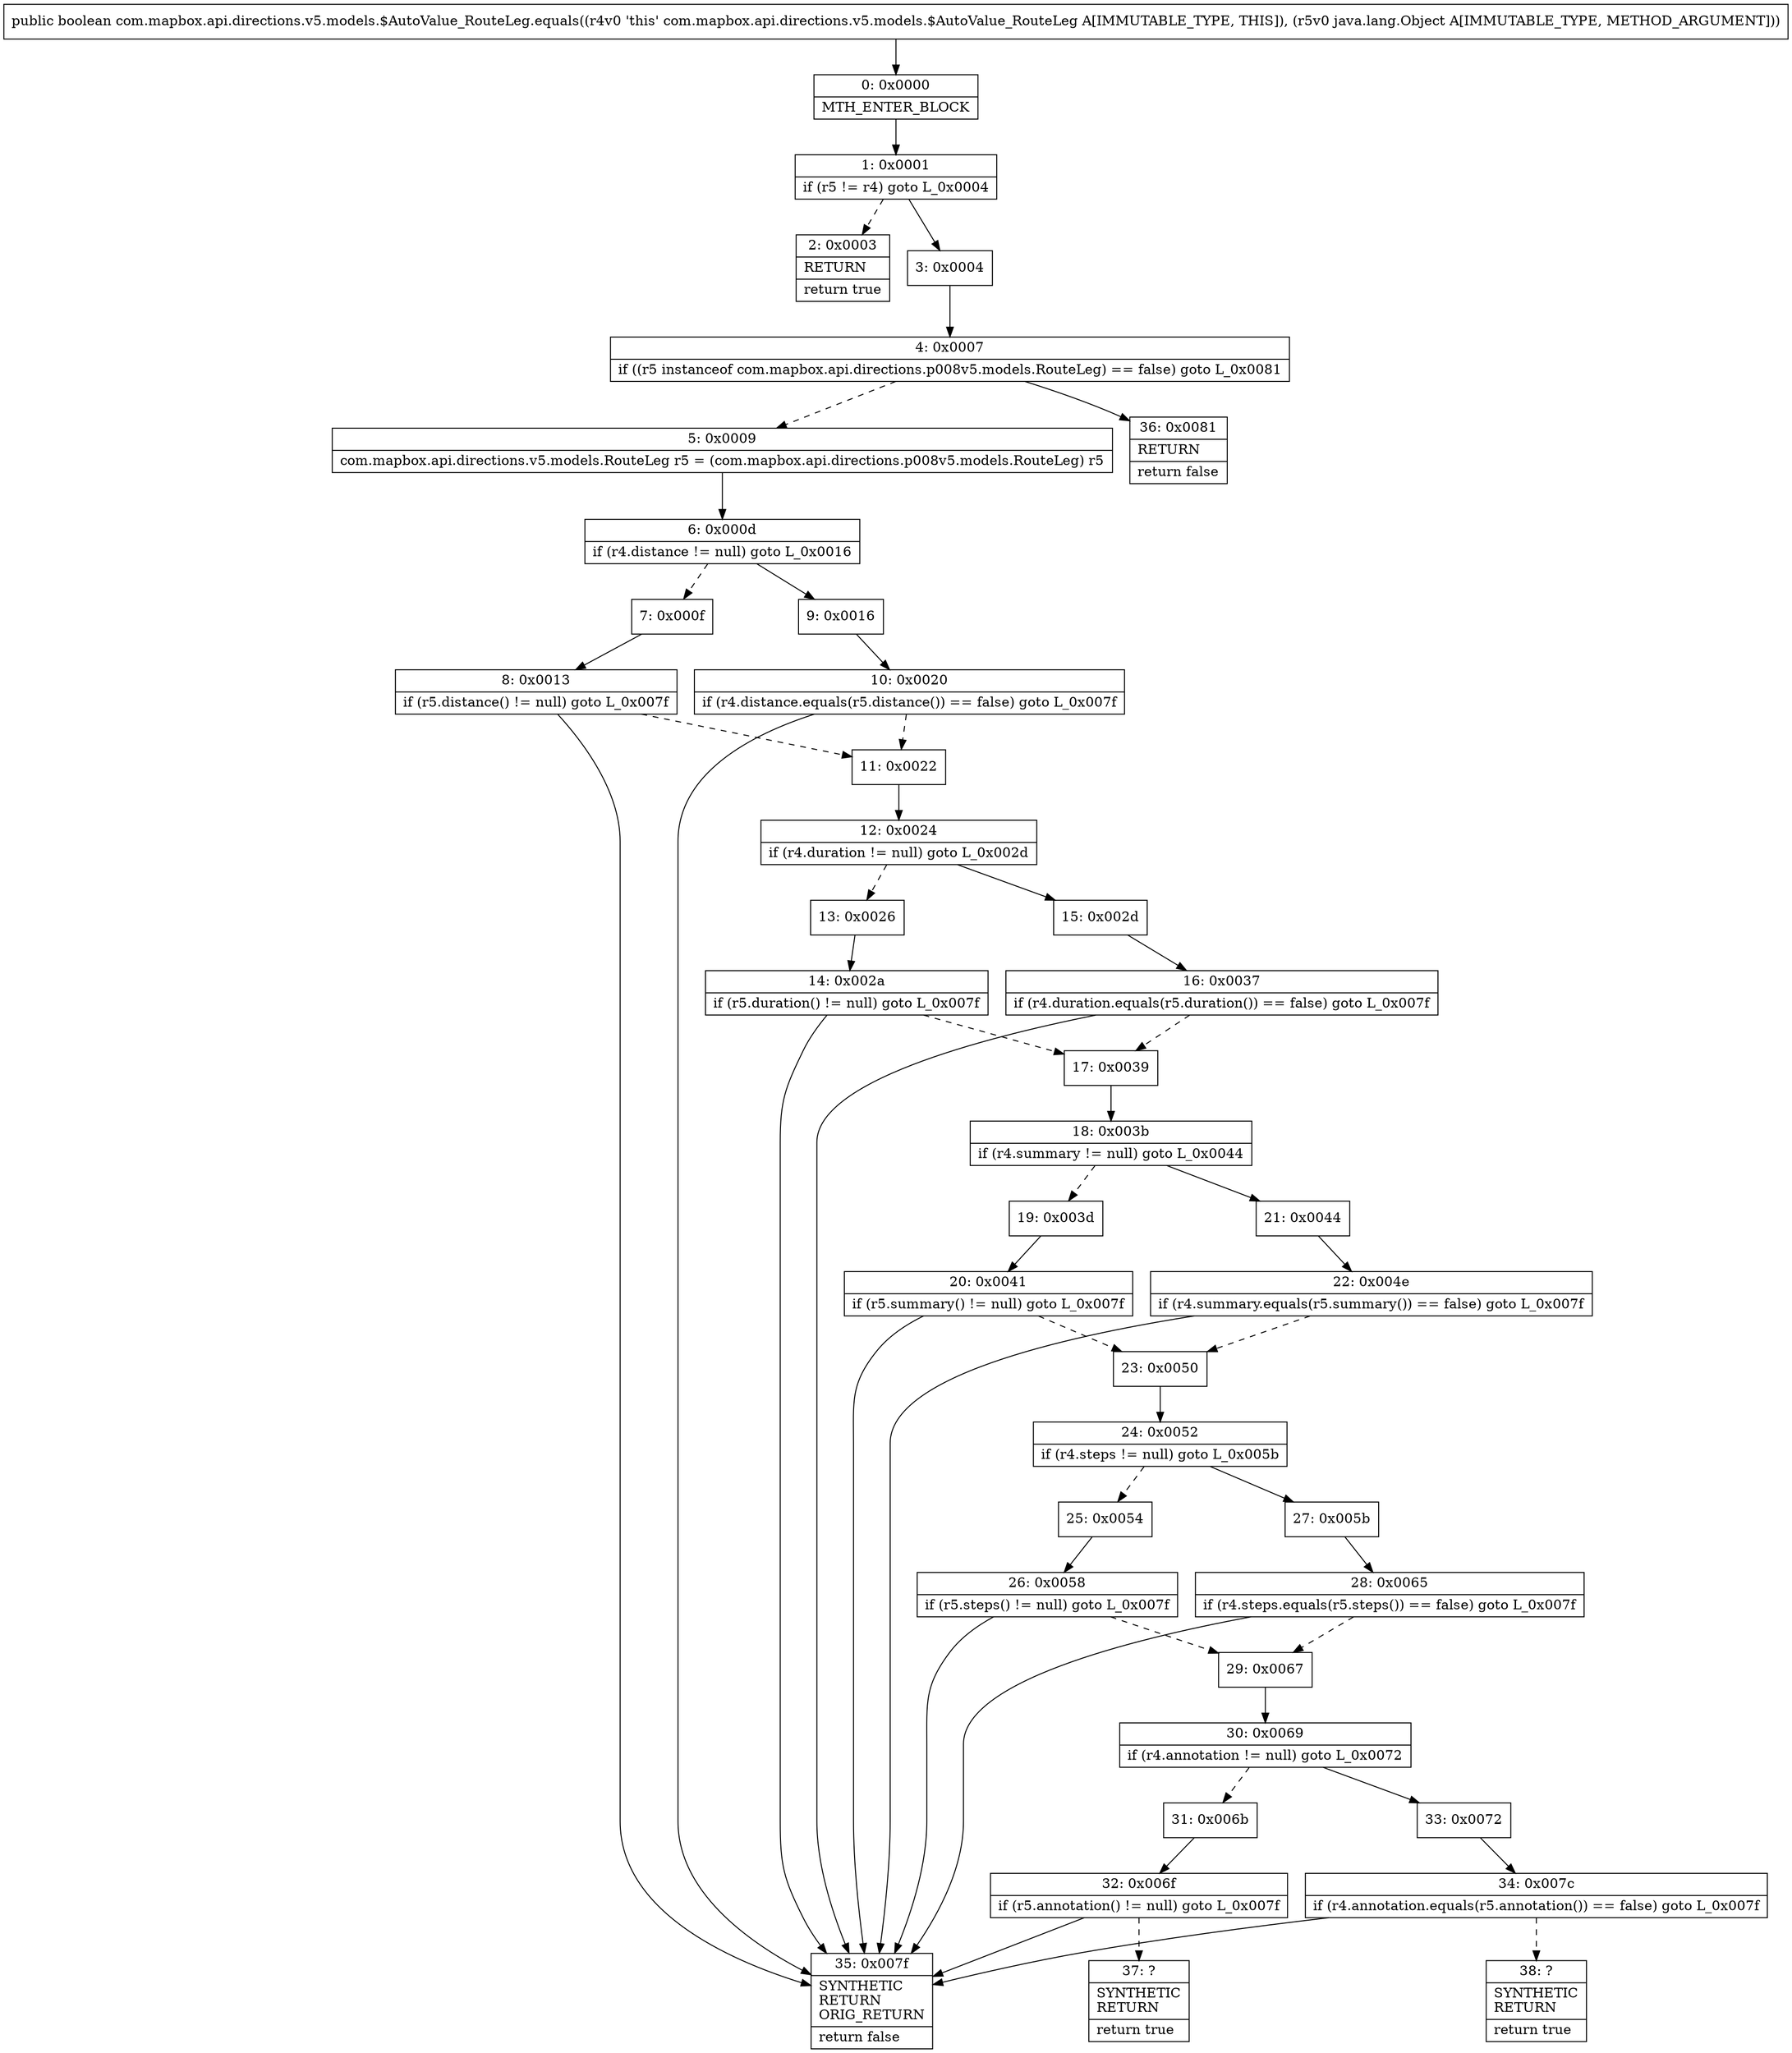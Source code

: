 digraph "CFG forcom.mapbox.api.directions.v5.models.$AutoValue_RouteLeg.equals(Ljava\/lang\/Object;)Z" {
Node_0 [shape=record,label="{0\:\ 0x0000|MTH_ENTER_BLOCK\l}"];
Node_1 [shape=record,label="{1\:\ 0x0001|if (r5 != r4) goto L_0x0004\l}"];
Node_2 [shape=record,label="{2\:\ 0x0003|RETURN\l|return true\l}"];
Node_3 [shape=record,label="{3\:\ 0x0004}"];
Node_4 [shape=record,label="{4\:\ 0x0007|if ((r5 instanceof com.mapbox.api.directions.p008v5.models.RouteLeg) == false) goto L_0x0081\l}"];
Node_5 [shape=record,label="{5\:\ 0x0009|com.mapbox.api.directions.v5.models.RouteLeg r5 = (com.mapbox.api.directions.p008v5.models.RouteLeg) r5\l}"];
Node_6 [shape=record,label="{6\:\ 0x000d|if (r4.distance != null) goto L_0x0016\l}"];
Node_7 [shape=record,label="{7\:\ 0x000f}"];
Node_8 [shape=record,label="{8\:\ 0x0013|if (r5.distance() != null) goto L_0x007f\l}"];
Node_9 [shape=record,label="{9\:\ 0x0016}"];
Node_10 [shape=record,label="{10\:\ 0x0020|if (r4.distance.equals(r5.distance()) == false) goto L_0x007f\l}"];
Node_11 [shape=record,label="{11\:\ 0x0022}"];
Node_12 [shape=record,label="{12\:\ 0x0024|if (r4.duration != null) goto L_0x002d\l}"];
Node_13 [shape=record,label="{13\:\ 0x0026}"];
Node_14 [shape=record,label="{14\:\ 0x002a|if (r5.duration() != null) goto L_0x007f\l}"];
Node_15 [shape=record,label="{15\:\ 0x002d}"];
Node_16 [shape=record,label="{16\:\ 0x0037|if (r4.duration.equals(r5.duration()) == false) goto L_0x007f\l}"];
Node_17 [shape=record,label="{17\:\ 0x0039}"];
Node_18 [shape=record,label="{18\:\ 0x003b|if (r4.summary != null) goto L_0x0044\l}"];
Node_19 [shape=record,label="{19\:\ 0x003d}"];
Node_20 [shape=record,label="{20\:\ 0x0041|if (r5.summary() != null) goto L_0x007f\l}"];
Node_21 [shape=record,label="{21\:\ 0x0044}"];
Node_22 [shape=record,label="{22\:\ 0x004e|if (r4.summary.equals(r5.summary()) == false) goto L_0x007f\l}"];
Node_23 [shape=record,label="{23\:\ 0x0050}"];
Node_24 [shape=record,label="{24\:\ 0x0052|if (r4.steps != null) goto L_0x005b\l}"];
Node_25 [shape=record,label="{25\:\ 0x0054}"];
Node_26 [shape=record,label="{26\:\ 0x0058|if (r5.steps() != null) goto L_0x007f\l}"];
Node_27 [shape=record,label="{27\:\ 0x005b}"];
Node_28 [shape=record,label="{28\:\ 0x0065|if (r4.steps.equals(r5.steps()) == false) goto L_0x007f\l}"];
Node_29 [shape=record,label="{29\:\ 0x0067}"];
Node_30 [shape=record,label="{30\:\ 0x0069|if (r4.annotation != null) goto L_0x0072\l}"];
Node_31 [shape=record,label="{31\:\ 0x006b}"];
Node_32 [shape=record,label="{32\:\ 0x006f|if (r5.annotation() != null) goto L_0x007f\l}"];
Node_33 [shape=record,label="{33\:\ 0x0072}"];
Node_34 [shape=record,label="{34\:\ 0x007c|if (r4.annotation.equals(r5.annotation()) == false) goto L_0x007f\l}"];
Node_35 [shape=record,label="{35\:\ 0x007f|SYNTHETIC\lRETURN\lORIG_RETURN\l|return false\l}"];
Node_36 [shape=record,label="{36\:\ 0x0081|RETURN\l|return false\l}"];
Node_37 [shape=record,label="{37\:\ ?|SYNTHETIC\lRETURN\l|return true\l}"];
Node_38 [shape=record,label="{38\:\ ?|SYNTHETIC\lRETURN\l|return true\l}"];
MethodNode[shape=record,label="{public boolean com.mapbox.api.directions.v5.models.$AutoValue_RouteLeg.equals((r4v0 'this' com.mapbox.api.directions.v5.models.$AutoValue_RouteLeg A[IMMUTABLE_TYPE, THIS]), (r5v0 java.lang.Object A[IMMUTABLE_TYPE, METHOD_ARGUMENT])) }"];
MethodNode -> Node_0;
Node_0 -> Node_1;
Node_1 -> Node_2[style=dashed];
Node_1 -> Node_3;
Node_3 -> Node_4;
Node_4 -> Node_5[style=dashed];
Node_4 -> Node_36;
Node_5 -> Node_6;
Node_6 -> Node_7[style=dashed];
Node_6 -> Node_9;
Node_7 -> Node_8;
Node_8 -> Node_35;
Node_8 -> Node_11[style=dashed];
Node_9 -> Node_10;
Node_10 -> Node_11[style=dashed];
Node_10 -> Node_35;
Node_11 -> Node_12;
Node_12 -> Node_13[style=dashed];
Node_12 -> Node_15;
Node_13 -> Node_14;
Node_14 -> Node_35;
Node_14 -> Node_17[style=dashed];
Node_15 -> Node_16;
Node_16 -> Node_17[style=dashed];
Node_16 -> Node_35;
Node_17 -> Node_18;
Node_18 -> Node_19[style=dashed];
Node_18 -> Node_21;
Node_19 -> Node_20;
Node_20 -> Node_35;
Node_20 -> Node_23[style=dashed];
Node_21 -> Node_22;
Node_22 -> Node_23[style=dashed];
Node_22 -> Node_35;
Node_23 -> Node_24;
Node_24 -> Node_25[style=dashed];
Node_24 -> Node_27;
Node_25 -> Node_26;
Node_26 -> Node_35;
Node_26 -> Node_29[style=dashed];
Node_27 -> Node_28;
Node_28 -> Node_29[style=dashed];
Node_28 -> Node_35;
Node_29 -> Node_30;
Node_30 -> Node_31[style=dashed];
Node_30 -> Node_33;
Node_31 -> Node_32;
Node_32 -> Node_35;
Node_32 -> Node_37[style=dashed];
Node_33 -> Node_34;
Node_34 -> Node_35;
Node_34 -> Node_38[style=dashed];
}

